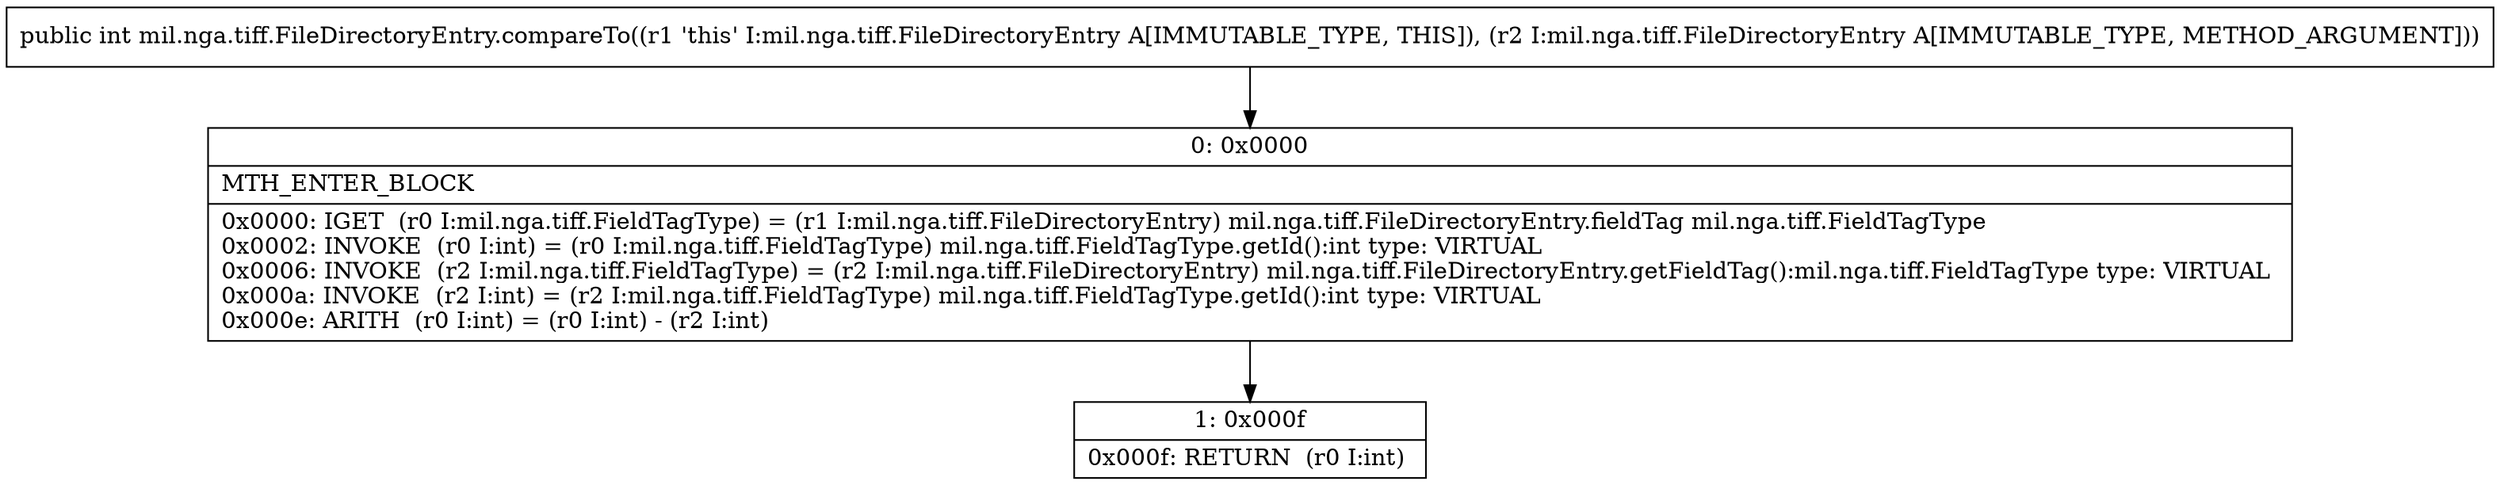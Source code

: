 digraph "CFG formil.nga.tiff.FileDirectoryEntry.compareTo(Lmil\/nga\/tiff\/FileDirectoryEntry;)I" {
Node_0 [shape=record,label="{0\:\ 0x0000|MTH_ENTER_BLOCK\l|0x0000: IGET  (r0 I:mil.nga.tiff.FieldTagType) = (r1 I:mil.nga.tiff.FileDirectoryEntry) mil.nga.tiff.FileDirectoryEntry.fieldTag mil.nga.tiff.FieldTagType \l0x0002: INVOKE  (r0 I:int) = (r0 I:mil.nga.tiff.FieldTagType) mil.nga.tiff.FieldTagType.getId():int type: VIRTUAL \l0x0006: INVOKE  (r2 I:mil.nga.tiff.FieldTagType) = (r2 I:mil.nga.tiff.FileDirectoryEntry) mil.nga.tiff.FileDirectoryEntry.getFieldTag():mil.nga.tiff.FieldTagType type: VIRTUAL \l0x000a: INVOKE  (r2 I:int) = (r2 I:mil.nga.tiff.FieldTagType) mil.nga.tiff.FieldTagType.getId():int type: VIRTUAL \l0x000e: ARITH  (r0 I:int) = (r0 I:int) \- (r2 I:int) \l}"];
Node_1 [shape=record,label="{1\:\ 0x000f|0x000f: RETURN  (r0 I:int) \l}"];
MethodNode[shape=record,label="{public int mil.nga.tiff.FileDirectoryEntry.compareTo((r1 'this' I:mil.nga.tiff.FileDirectoryEntry A[IMMUTABLE_TYPE, THIS]), (r2 I:mil.nga.tiff.FileDirectoryEntry A[IMMUTABLE_TYPE, METHOD_ARGUMENT])) }"];
MethodNode -> Node_0;
Node_0 -> Node_1;
}

